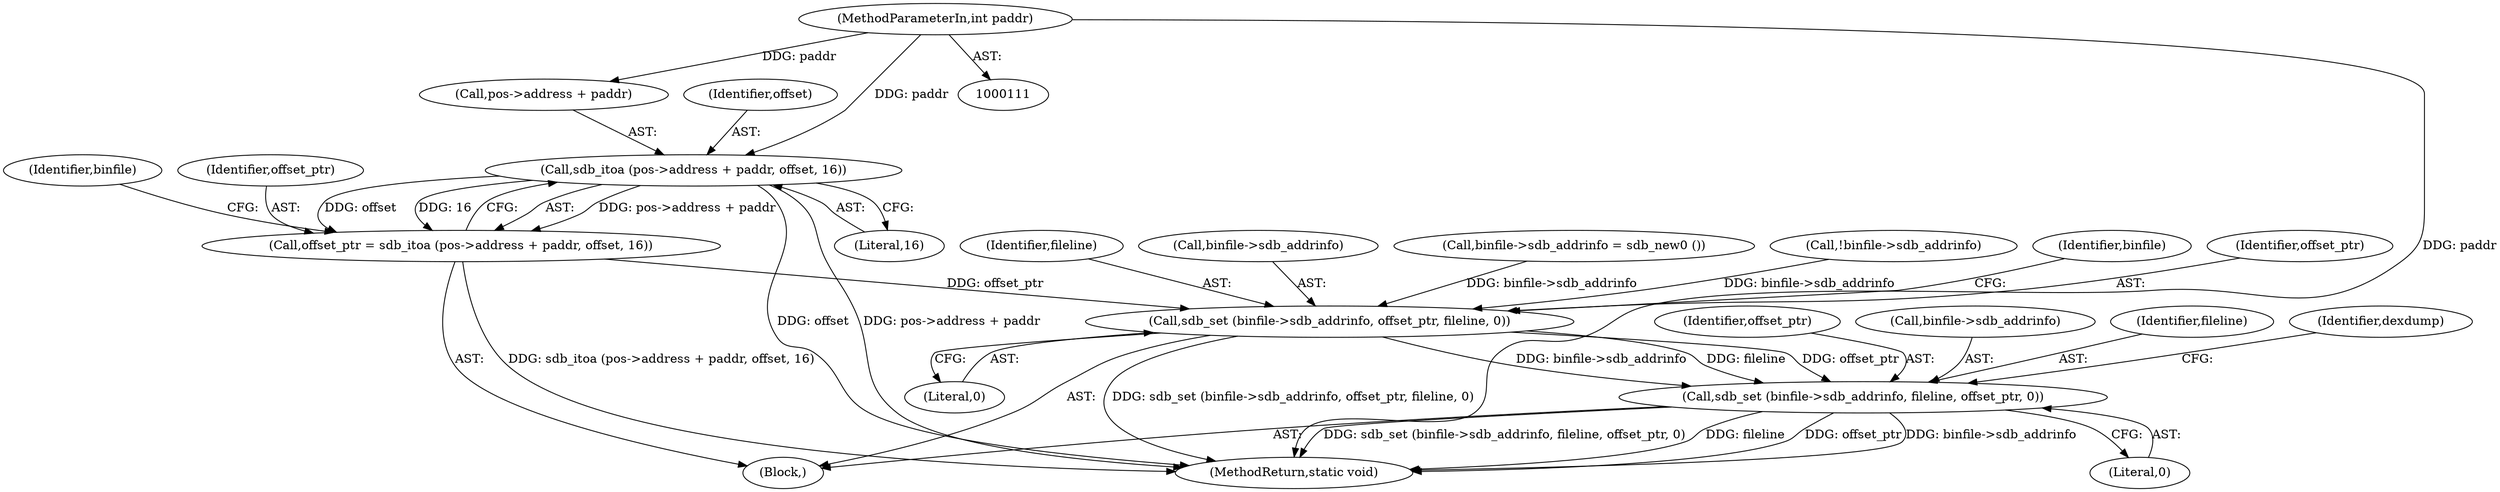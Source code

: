 digraph "0_radare2_252afb1cff9676f3ae1f341a28448bf2c8b6e308@API" {
"1001023" [label="(Call,sdb_itoa (pos->address + paddr, offset, 16))"];
"1000117" [label="(MethodParameterIn,int paddr)"];
"1001021" [label="(Call,offset_ptr = sdb_itoa (pos->address + paddr, offset, 16))"];
"1001031" [label="(Call,sdb_set (binfile->sdb_addrinfo, offset_ptr, fileline, 0))"];
"1001038" [label="(Call,sdb_set (binfile->sdb_addrinfo, fileline, offset_ptr, 0))"];
"1001010" [label="(Call,binfile->sdb_addrinfo = sdb_new0 ())"];
"1001005" [label="(Call,!binfile->sdb_addrinfo)"];
"1001033" [label="(Identifier,binfile)"];
"1001040" [label="(Identifier,binfile)"];
"1001035" [label="(Identifier,offset_ptr)"];
"1001030" [label="(Literal,16)"];
"1001043" [label="(Identifier,offset_ptr)"];
"1001021" [label="(Call,offset_ptr = sdb_itoa (pos->address + paddr, offset, 16))"];
"1001038" [label="(Call,sdb_set (binfile->sdb_addrinfo, fileline, offset_ptr, 0))"];
"1001036" [label="(Identifier,fileline)"];
"1001044" [label="(Literal,0)"];
"1001039" [label="(Call,binfile->sdb_addrinfo)"];
"1001042" [label="(Identifier,fileline)"];
"1001032" [label="(Call,binfile->sdb_addrinfo)"];
"1001023" [label="(Call,sdb_itoa (pos->address + paddr, offset, 16))"];
"1001020" [label="(Block,)"];
"1001193" [label="(MethodReturn,static void)"];
"1001047" [label="(Identifier,dexdump)"];
"1001029" [label="(Identifier,offset)"];
"1001031" [label="(Call,sdb_set (binfile->sdb_addrinfo, offset_ptr, fileline, 0))"];
"1001024" [label="(Call,pos->address + paddr)"];
"1001037" [label="(Literal,0)"];
"1001022" [label="(Identifier,offset_ptr)"];
"1000117" [label="(MethodParameterIn,int paddr)"];
"1001023" -> "1001021"  [label="AST: "];
"1001023" -> "1001030"  [label="CFG: "];
"1001024" -> "1001023"  [label="AST: "];
"1001029" -> "1001023"  [label="AST: "];
"1001030" -> "1001023"  [label="AST: "];
"1001021" -> "1001023"  [label="CFG: "];
"1001023" -> "1001193"  [label="DDG: pos->address + paddr"];
"1001023" -> "1001193"  [label="DDG: offset"];
"1001023" -> "1001021"  [label="DDG: pos->address + paddr"];
"1001023" -> "1001021"  [label="DDG: offset"];
"1001023" -> "1001021"  [label="DDG: 16"];
"1000117" -> "1001023"  [label="DDG: paddr"];
"1000117" -> "1000111"  [label="AST: "];
"1000117" -> "1001193"  [label="DDG: paddr"];
"1000117" -> "1001024"  [label="DDG: paddr"];
"1001021" -> "1001020"  [label="AST: "];
"1001022" -> "1001021"  [label="AST: "];
"1001033" -> "1001021"  [label="CFG: "];
"1001021" -> "1001193"  [label="DDG: sdb_itoa (pos->address + paddr, offset, 16)"];
"1001021" -> "1001031"  [label="DDG: offset_ptr"];
"1001031" -> "1001020"  [label="AST: "];
"1001031" -> "1001037"  [label="CFG: "];
"1001032" -> "1001031"  [label="AST: "];
"1001035" -> "1001031"  [label="AST: "];
"1001036" -> "1001031"  [label="AST: "];
"1001037" -> "1001031"  [label="AST: "];
"1001040" -> "1001031"  [label="CFG: "];
"1001031" -> "1001193"  [label="DDG: sdb_set (binfile->sdb_addrinfo, offset_ptr, fileline, 0)"];
"1001010" -> "1001031"  [label="DDG: binfile->sdb_addrinfo"];
"1001005" -> "1001031"  [label="DDG: binfile->sdb_addrinfo"];
"1001031" -> "1001038"  [label="DDG: binfile->sdb_addrinfo"];
"1001031" -> "1001038"  [label="DDG: fileline"];
"1001031" -> "1001038"  [label="DDG: offset_ptr"];
"1001038" -> "1001020"  [label="AST: "];
"1001038" -> "1001044"  [label="CFG: "];
"1001039" -> "1001038"  [label="AST: "];
"1001042" -> "1001038"  [label="AST: "];
"1001043" -> "1001038"  [label="AST: "];
"1001044" -> "1001038"  [label="AST: "];
"1001047" -> "1001038"  [label="CFG: "];
"1001038" -> "1001193"  [label="DDG: sdb_set (binfile->sdb_addrinfo, fileline, offset_ptr, 0)"];
"1001038" -> "1001193"  [label="DDG: fileline"];
"1001038" -> "1001193"  [label="DDG: offset_ptr"];
"1001038" -> "1001193"  [label="DDG: binfile->sdb_addrinfo"];
}
